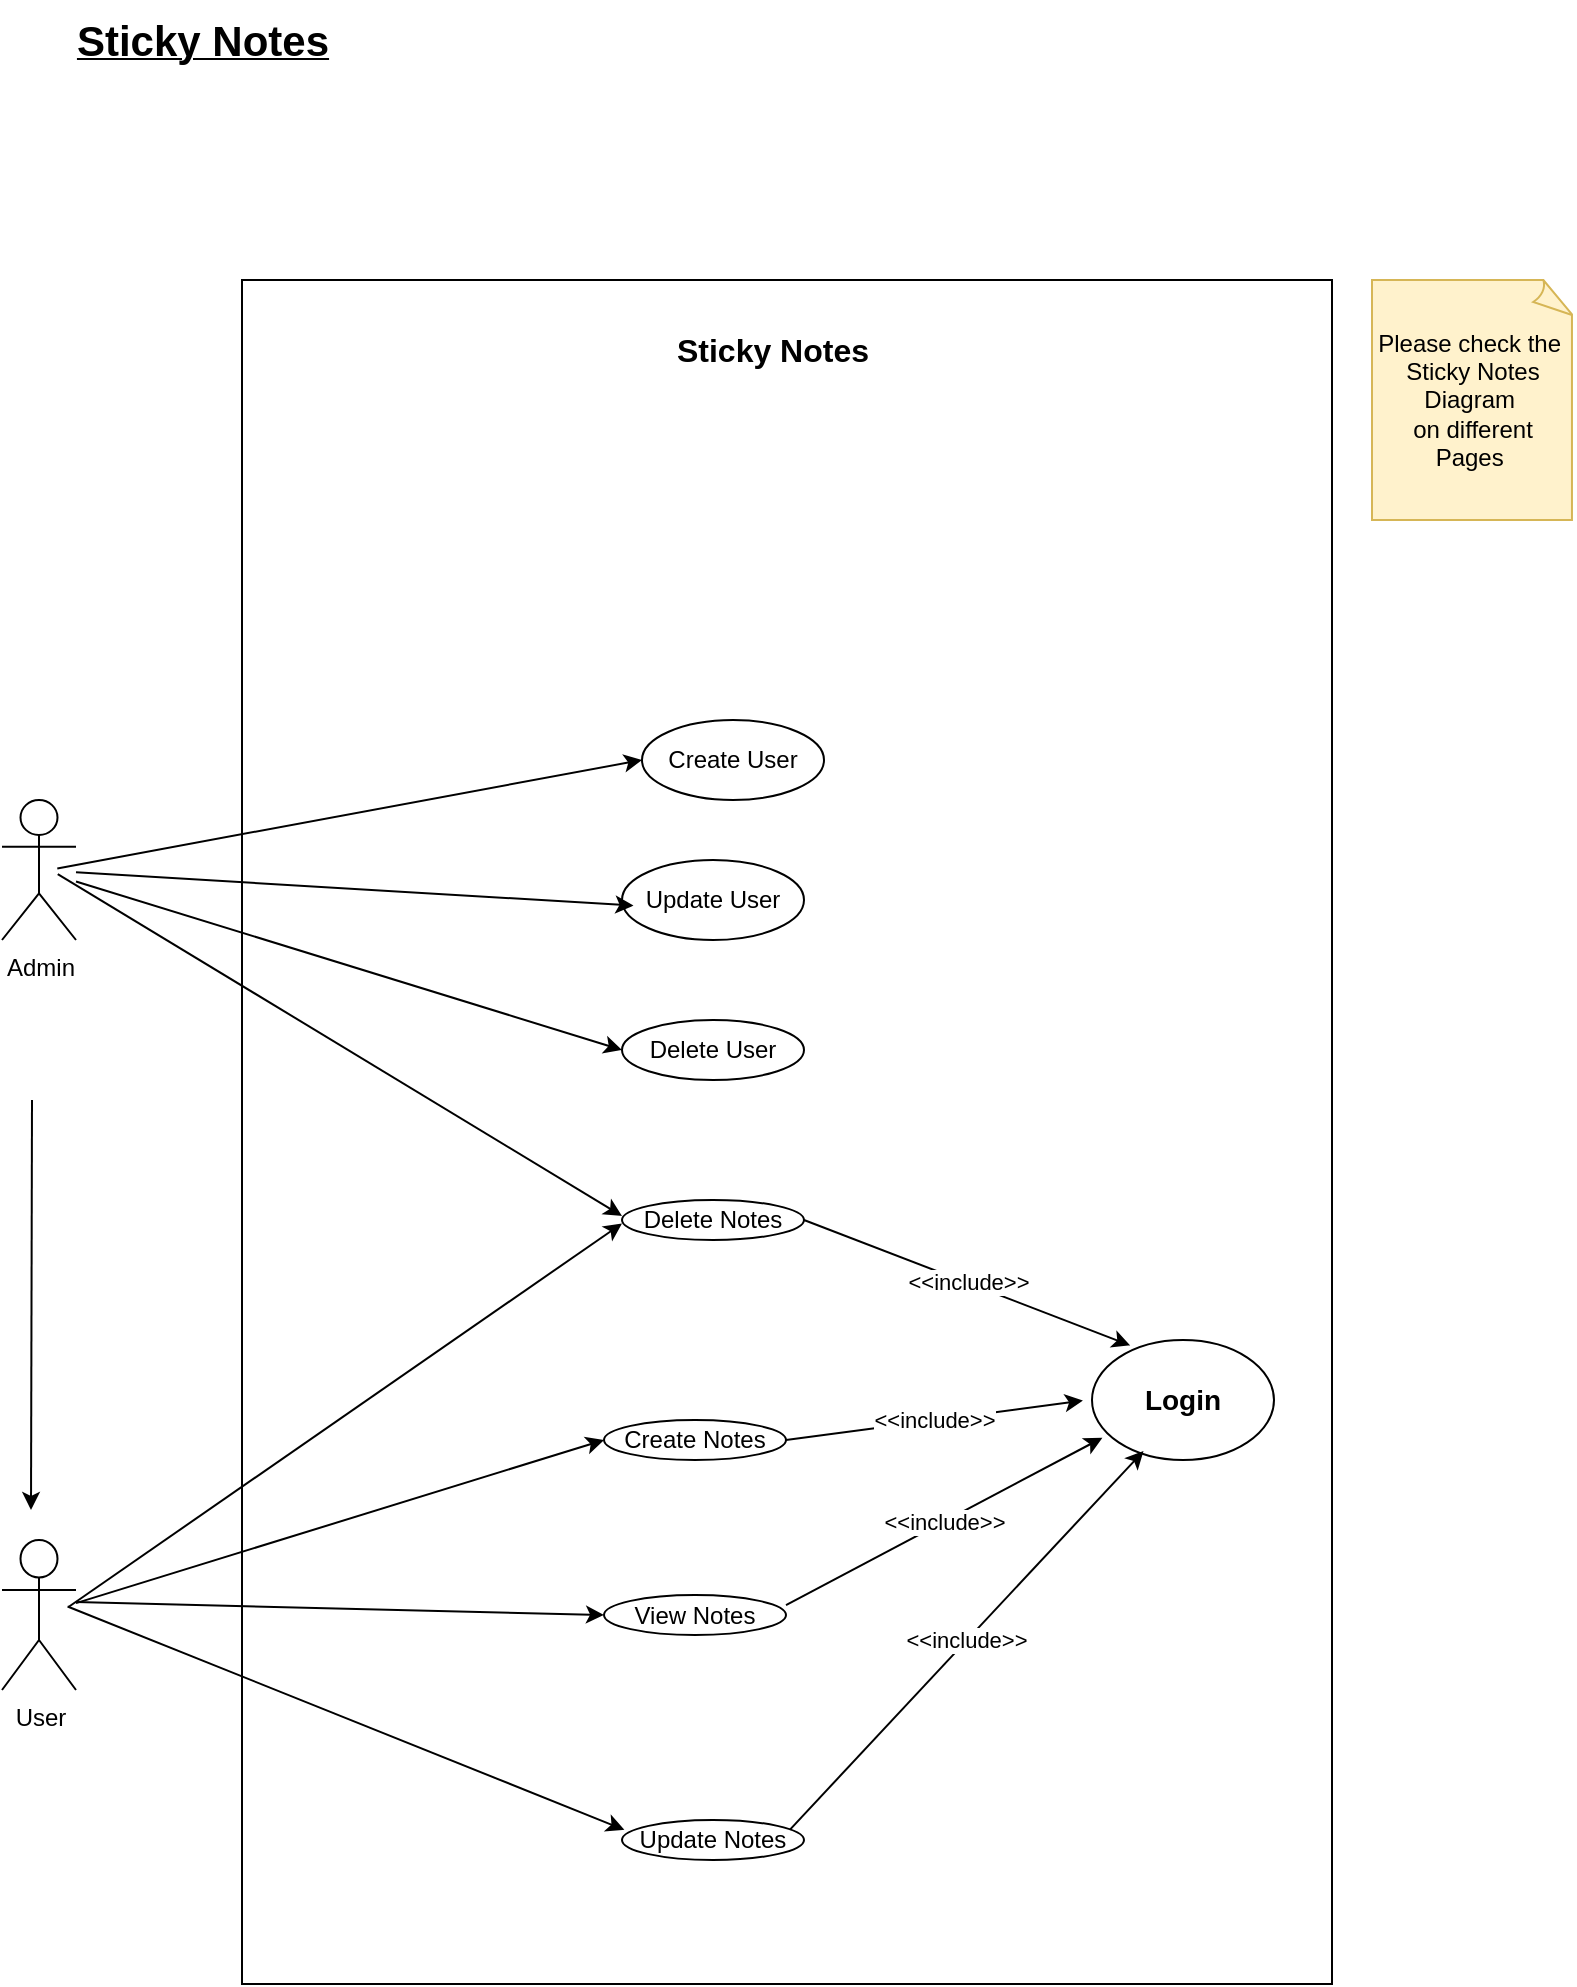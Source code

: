 <mxfile version="24.5.1" type="device" pages="4">
  <diagram name="Usecase" id="jkmI2qgqLgO8__6uJ6vO">
    <mxGraphModel dx="1877" dy="2959" grid="1" gridSize="10" guides="1" tooltips="1" connect="1" arrows="1" fold="1" page="1" pageScale="1" pageWidth="827" pageHeight="1169" math="0" shadow="0">
      <root>
        <mxCell id="0" />
        <mxCell id="1" parent="0" />
        <mxCell id="t7VqsHsXYHewgYC611r7-15" value="" style="verticalLabelPosition=bottom;verticalAlign=top;html=1;shape=mxgraph.basic.rect;fillColor2=none;strokeWidth=1;size=20;indent=5;" parent="1" vertex="1">
          <mxGeometry x="-685" y="-2170" width="545" height="852" as="geometry" />
        </mxCell>
        <mxCell id="S_qyeknPwZoZkuku2_iB-27" value="&lt;b&gt;&lt;u&gt;&lt;font style=&quot;font-size: 21px;&quot;&gt;Sticky Notes&lt;/font&gt;&lt;/u&gt;&lt;/b&gt;" style="text;html=1;align=center;verticalAlign=middle;resizable=0;points=[];autosize=1;strokeColor=none;fillColor=none;" parent="1" vertex="1">
          <mxGeometry x="-780" y="-2310" width="150" height="40" as="geometry" />
        </mxCell>
        <mxCell id="t7VqsHsXYHewgYC611r7-2" value="Admin" style="shape=umlActor;verticalLabelPosition=bottom;verticalAlign=top;html=1;outlineConnect=0;" parent="1" vertex="1">
          <mxGeometry x="-805" y="-1910" width="37" height="70" as="geometry" />
        </mxCell>
        <mxCell id="t7VqsHsXYHewgYC611r7-4" value="Update User" style="ellipse;whiteSpace=wrap;html=1;" parent="1" vertex="1">
          <mxGeometry x="-495" y="-1880" width="91" height="40" as="geometry" />
        </mxCell>
        <mxCell id="t7VqsHsXYHewgYC611r7-5" value="Delete User" style="ellipse;whiteSpace=wrap;html=1;" parent="1" vertex="1">
          <mxGeometry x="-495" y="-1800" width="91" height="30" as="geometry" />
        </mxCell>
        <mxCell id="t7VqsHsXYHewgYC611r7-7" value="Delete Notes" style="ellipse;whiteSpace=wrap;html=1;" parent="1" vertex="1">
          <mxGeometry x="-495" y="-1710" width="91" height="20" as="geometry" />
        </mxCell>
        <mxCell id="t7VqsHsXYHewgYC611r7-14" value="&lt;b&gt;&lt;font style=&quot;font-size: 16px;&quot;&gt;Sticky Notes&lt;/font&gt;&lt;/b&gt;" style="text;html=1;align=center;verticalAlign=middle;whiteSpace=wrap;rounded=0;" parent="1" vertex="1">
          <mxGeometry x="-495" y="-2140" width="151" height="10" as="geometry" />
        </mxCell>
        <mxCell id="t7VqsHsXYHewgYC611r7-10" value="View Notes&lt;span style=&quot;color: rgba(0, 0, 0, 0); font-family: monospace; font-size: 0px; text-align: start; text-wrap: nowrap;&quot;&gt;%3CmxGraphModel%3E%3Croot%3E%3CmxCell%20id%3D%220%22%2F%3E%3CmxCell%20id%3D%221%22%20parent%3D%220%22%2F%3E%3CmxCell%20id%3D%222%22%20value%3D%22Assign%20Task%22%20style%3D%22ellipse%3BwhiteSpace%3Dwrap%3Bhtml%3D1%3B%22%20vertex%3D%221%22%20parent%3D%221%22%3E%3CmxGeometry%20x%3D%22340%22%20y%3D%22330%22%20width%3D%22120%22%20height%3D%2280%22%20as%3D%22geometry%22%2F%3E%3C%2FmxCell%3E%3C%2Froot%3E%3C%2FmxGraphModel%3ENotes NN&lt;/span&gt;" style="ellipse;whiteSpace=wrap;html=1;" parent="1" vertex="1">
          <mxGeometry x="-504" y="-1512.5" width="91" height="20" as="geometry" />
        </mxCell>
        <mxCell id="t7VqsHsXYHewgYC611r7-16" value="Update Notes" style="ellipse;whiteSpace=wrap;html=1;" parent="1" vertex="1">
          <mxGeometry x="-495" y="-1400" width="91" height="20" as="geometry" />
        </mxCell>
        <mxCell id="t7VqsHsXYHewgYC611r7-17" value="Create User" style="ellipse;whiteSpace=wrap;html=1;" parent="1" vertex="1">
          <mxGeometry x="-485" y="-1950" width="91" height="40" as="geometry" />
        </mxCell>
        <mxCell id="t7VqsHsXYHewgYC611r7-36" value="Login" style="ellipse;whiteSpace=wrap;html=1;fontStyle=1;fontSize=14;" parent="1" vertex="1">
          <mxGeometry x="-260" y="-1640" width="91" height="60" as="geometry" />
        </mxCell>
        <mxCell id="t6NuGHyUj68xWrzg2_Om-3" value="User" style="shape=umlActor;verticalLabelPosition=bottom;verticalAlign=top;html=1;" parent="1" vertex="1">
          <mxGeometry x="-805" y="-1540" width="37" height="75" as="geometry" />
        </mxCell>
        <mxCell id="t6NuGHyUj68xWrzg2_Om-7" value="" style="endArrow=classic;html=1;rounded=0;entryX=0;entryY=0.5;entryDx=0;entryDy=0;exitX=1;exitY=0.421;exitDx=0;exitDy=0;exitPerimeter=0;" parent="1" source="t6NuGHyUj68xWrzg2_Om-3" target="t7VqsHsXYHewgYC611r7-9" edge="1">
          <mxGeometry width="50" height="50" relative="1" as="geometry">
            <mxPoint x="-735" y="-1920" as="sourcePoint" />
            <mxPoint x="-685" y="-1970" as="targetPoint" />
          </mxGeometry>
        </mxCell>
        <mxCell id="t6NuGHyUj68xWrzg2_Om-8" value="" style="endArrow=classic;html=1;rounded=0;entryX=0;entryY=0.5;entryDx=0;entryDy=0;" parent="1" target="t7VqsHsXYHewgYC611r7-10" edge="1">
          <mxGeometry width="50" height="50" relative="1" as="geometry">
            <mxPoint x="-768" y="-1509" as="sourcePoint" />
            <mxPoint x="-531" y="-1905" as="targetPoint" />
          </mxGeometry>
        </mxCell>
        <mxCell id="t6NuGHyUj68xWrzg2_Om-9" value="" style="endArrow=classic;html=1;rounded=0;entryX=0.013;entryY=0.245;entryDx=0;entryDy=0;entryPerimeter=0;exitX=0.886;exitY=0.443;exitDx=0;exitDy=0;exitPerimeter=0;" parent="1" source="t6NuGHyUj68xWrzg2_Om-3" target="t7VqsHsXYHewgYC611r7-16" edge="1">
          <mxGeometry width="50" height="50" relative="1" as="geometry">
            <mxPoint x="-775" y="-1500" as="sourcePoint" />
            <mxPoint x="-521" y="-1895" as="targetPoint" />
          </mxGeometry>
        </mxCell>
        <mxCell id="t6NuGHyUj68xWrzg2_Om-11" value="" style="endArrow=classic;html=1;rounded=0;entryX=0.322;entryY=0.535;entryDx=0;entryDy=0;entryPerimeter=0;exitX=0.908;exitY=0.443;exitDx=0;exitDy=0;exitPerimeter=0;" parent="1" source="t6NuGHyUj68xWrzg2_Om-3" edge="1">
          <mxGeometry width="50" height="50" relative="1" as="geometry">
            <mxPoint x="-758.67" y="-1492.505" as="sourcePoint" />
            <mxPoint x="-495" y="-1698.26" as="targetPoint" />
          </mxGeometry>
        </mxCell>
        <mxCell id="t6NuGHyUj68xWrzg2_Om-12" value="" style="endArrow=classic;html=1;rounded=0;entryX=0;entryY=0.5;entryDx=0;entryDy=0;exitX=0.753;exitY=0.529;exitDx=0;exitDy=0;exitPerimeter=0;" parent="1" source="t7VqsHsXYHewgYC611r7-2" edge="1">
          <mxGeometry width="50" height="50" relative="1" as="geometry">
            <mxPoint x="-775" y="-1972" as="sourcePoint" />
            <mxPoint x="-495" y="-1702" as="targetPoint" />
          </mxGeometry>
        </mxCell>
        <mxCell id="t6NuGHyUj68xWrzg2_Om-13" value="" style="endArrow=classic;html=1;rounded=0;entryX=0;entryY=0.5;entryDx=0;entryDy=0;exitX=0.747;exitY=0.489;exitDx=0;exitDy=0;exitPerimeter=0;" parent="1" source="t7VqsHsXYHewgYC611r7-2" target="t7VqsHsXYHewgYC611r7-17" edge="1">
          <mxGeometry width="50" height="50" relative="1" as="geometry">
            <mxPoint x="-765" y="-1640" as="sourcePoint" />
            <mxPoint x="-551" y="-1585" as="targetPoint" />
          </mxGeometry>
        </mxCell>
        <mxCell id="t6NuGHyUj68xWrzg2_Om-15" value="" style="endArrow=classic;html=1;rounded=0;entryX=0;entryY=0.5;entryDx=0;entryDy=0;" parent="1" source="t7VqsHsXYHewgYC611r7-2" target="t7VqsHsXYHewgYC611r7-5" edge="1">
          <mxGeometry width="50" height="50" relative="1" as="geometry">
            <mxPoint x="-785" y="-1965" as="sourcePoint" />
            <mxPoint x="-591" y="-1445" as="targetPoint" />
          </mxGeometry>
        </mxCell>
        <mxCell id="t6NuGHyUj68xWrzg2_Om-17" value="" style="endArrow=classic;html=1;rounded=0;entryX=0.063;entryY=0.57;entryDx=0;entryDy=0;entryPerimeter=0;" parent="1" source="t7VqsHsXYHewgYC611r7-2" target="t7VqsHsXYHewgYC611r7-4" edge="1">
          <mxGeometry width="50" height="50" relative="1" as="geometry">
            <mxPoint x="-785" y="-1965" as="sourcePoint" />
            <mxPoint x="-509" y="-1953" as="targetPoint" />
          </mxGeometry>
        </mxCell>
        <mxCell id="t6NuGHyUj68xWrzg2_Om-28" value="&amp;lt;&amp;lt;include&amp;gt;&amp;gt;" style="endArrow=classic;html=1;rounded=0;exitX=0.923;exitY=0.24;exitDx=0;exitDy=0;exitPerimeter=0;entryX=0.283;entryY=0.925;entryDx=0;entryDy=0;entryPerimeter=0;" parent="1" source="t7VqsHsXYHewgYC611r7-16" target="t7VqsHsXYHewgYC611r7-36" edge="1">
          <mxGeometry width="50" height="50" relative="1" as="geometry">
            <mxPoint x="-375" y="-1395" as="sourcePoint" />
            <mxPoint x="-225" y="-1630" as="targetPoint" />
          </mxGeometry>
        </mxCell>
        <mxCell id="t6NuGHyUj68xWrzg2_Om-30" value="&amp;lt;&amp;lt;include&amp;gt;&amp;gt;" style="endArrow=classic;html=1;rounded=0;exitX=1;exitY=0.252;exitDx=0;exitDy=0;exitPerimeter=0;entryX=0.057;entryY=0.815;entryDx=0;entryDy=0;entryPerimeter=0;" parent="1" source="t7VqsHsXYHewgYC611r7-10" target="t7VqsHsXYHewgYC611r7-36" edge="1">
          <mxGeometry width="50" height="50" relative="1" as="geometry">
            <mxPoint x="-405" y="-1425" as="sourcePoint" />
            <mxPoint x="-255" y="-1660" as="targetPoint" />
          </mxGeometry>
        </mxCell>
        <mxCell id="t6NuGHyUj68xWrzg2_Om-31" value="&amp;lt;&amp;lt;include&amp;gt;&amp;gt;" style="endArrow=classic;html=1;rounded=0;exitX=1;exitY=0.5;exitDx=0;exitDy=0;entryX=-0.05;entryY=0.505;entryDx=0;entryDy=0;entryPerimeter=0;" parent="1" source="t7VqsHsXYHewgYC611r7-9" target="t7VqsHsXYHewgYC611r7-36" edge="1">
          <mxGeometry width="50" height="50" relative="1" as="geometry">
            <mxPoint x="-405" y="-1455" as="sourcePoint" />
            <mxPoint x="-255" y="-1690" as="targetPoint" />
          </mxGeometry>
        </mxCell>
        <mxCell id="t6NuGHyUj68xWrzg2_Om-32" value="&amp;lt;&amp;lt;include&amp;gt;&amp;gt;" style="endArrow=classic;html=1;rounded=0;exitX=1;exitY=0.5;exitDx=0;exitDy=0;entryX=0.21;entryY=0.045;entryDx=0;entryDy=0;entryPerimeter=0;" parent="1" source="t7VqsHsXYHewgYC611r7-7" target="t7VqsHsXYHewgYC611r7-36" edge="1">
          <mxGeometry width="50" height="50" relative="1" as="geometry">
            <mxPoint x="-184.701" y="-1871" as="sourcePoint" />
            <mxPoint x="-255" y="-1750" as="targetPoint" />
          </mxGeometry>
        </mxCell>
        <mxCell id="t6NuGHyUj68xWrzg2_Om-36" value="" style="endArrow=classic;html=1;rounded=0;" parent="1" edge="1">
          <mxGeometry width="50" height="50" relative="1" as="geometry">
            <mxPoint x="-790" y="-1760" as="sourcePoint" />
            <mxPoint x="-790.5" y="-1555" as="targetPoint" />
          </mxGeometry>
        </mxCell>
        <mxCell id="4Z1HpWx67jTLDXfdyShB-1" value="Please check the&amp;nbsp;&lt;div&gt;Sticky Notes Diagram&amp;nbsp;&lt;div&gt;on different Pages&amp;nbsp;&lt;/div&gt;&lt;/div&gt;" style="whiteSpace=wrap;html=1;shape=mxgraph.basic.document;fillColor=#fff2cc;strokeColor=#d6b656;" parent="1" vertex="1">
          <mxGeometry x="-120" y="-2170" width="101" height="120" as="geometry" />
        </mxCell>
        <mxCell id="t7VqsHsXYHewgYC611r7-9" value="Create Notes&lt;span style=&quot;color: rgba(0, 0, 0, 0); font-family: monospace; font-size: 0px; text-align: start; text-wrap: nowrap;&quot;&gt;%3CmxGraphModel%3E%3Croot%3E%3CmxCell%20id%3D%220%22%2F%3E%3CmxCell%20id%3D%221%22%20parent%3D%220%22%2F%3E%3CmxCell%20id%3D%222%22%20value%3D%22Assign%20Task%22%20style%3D%22ellipse%3BwhiteSpace%3Dwrap%3Bhtml%3D1%3B%22%20vertex%3D%221%22%20parent%3D%221%22%3E%3CmxGeometry%20x%3D%22340%22%20y%3D%22330%22%20width%3D%22120%22%20height%3D%2280%22%20as%3D%22geometry%22%2F%3E%3C%2FmxCell%3E%3C%2Froot%3E%3C%2FmxGraphModel%3&lt;/span&gt;" style="ellipse;whiteSpace=wrap;html=1;" parent="1" vertex="1">
          <mxGeometry x="-504" y="-1600" width="91" height="20" as="geometry" />
        </mxCell>
      </root>
    </mxGraphModel>
  </diagram>
  <diagram id="UcZhA1WmjuhzroGroPHD" name="Class-diagram">
    <mxGraphModel dx="9233" dy="14680" grid="1" gridSize="10" guides="1" tooltips="1" connect="1" arrows="1" fold="1" page="1" pageScale="1" pageWidth="1169" pageHeight="827" math="0" shadow="0">
      <root>
        <mxCell id="0" />
        <mxCell id="1" parent="0" />
        <mxCell id="0P0J9NfMZhSMz9HnPzZe-9" value="&lt;p style=&quot;margin:0px;margin-top:4px;text-align:center;&quot;&gt;&lt;b&gt;Controller&lt;/b&gt;&lt;/p&gt;&lt;hr size=&quot;1&quot; style=&quot;border-style:solid;&quot;&gt;&lt;p style=&quot;margin:0px;margin-left:4px;&quot;&gt;- Admin&lt;/p&gt;&lt;hr size=&quot;1&quot; style=&quot;border-style:solid;&quot;&gt;&lt;p style=&quot;margin:0px;margin-left:4px;&quot;&gt;+ Start()&lt;/p&gt;&lt;p style=&quot;margin:0px;margin-left:4px;&quot;&gt;- login()&lt;/p&gt;&lt;p style=&quot;margin:0px;margin-left:4px;&quot;&gt;- logout()&lt;/p&gt;&lt;p style=&quot;margin:0px;margin-left:4px;&quot;&gt;- main_menu()&lt;/p&gt;&lt;p style=&quot;margin:0px;margin-left:4px;&quot;&gt;- create_note()&lt;/p&gt;&lt;p style=&quot;margin:0px;margin-left:4px;&quot;&gt;- get_all_notes()&lt;/p&gt;" style="verticalAlign=top;align=left;overflow=fill;html=1;whiteSpace=wrap;" parent="1" vertex="1">
          <mxGeometry x="-7780" y="-14049" width="160" height="160" as="geometry" />
        </mxCell>
        <mxCell id="0P0J9NfMZhSMz9HnPzZe-10" value="&lt;p style=&quot;margin:0px;margin-top:4px;text-align:center;&quot;&gt;&lt;b&gt;Model&lt;/b&gt;&lt;/p&gt;&lt;hr size=&quot;1&quot; style=&quot;border-style:solid;&quot;&gt;&lt;p style=&quot;margin:0px;margin-left:4px;&quot;&gt;# NoteForm&lt;/p&gt;&lt;hr size=&quot;1&quot; style=&quot;border-style:solid;&quot;&gt;&lt;p style=&quot;margin:0px;margin-left:4px;&quot;&gt;+ save()&lt;/p&gt;&lt;p style=&quot;margin:0px;margin-left:4px;&quot;&gt;+ update()&lt;/p&gt;" style="verticalAlign=top;align=left;overflow=fill;html=1;whiteSpace=wrap;" parent="1" vertex="1">
          <mxGeometry x="-8050" y="-13830" width="160" height="100" as="geometry" />
        </mxCell>
        <mxCell id="0P0J9NfMZhSMz9HnPzZe-11" value="&lt;p style=&quot;margin:0px;margin-top:4px;text-align:center;&quot;&gt;&lt;b&gt;View&lt;/b&gt;&lt;/p&gt;&lt;p style=&quot;margin:0px;margin-left:4px;&quot;&gt;&lt;br&gt;&lt;/p&gt;&lt;hr size=&quot;1&quot; style=&quot;border-style:solid;&quot;&gt;&lt;p style=&quot;margin:0px;margin-left:4px;&quot;&gt;+ view_notes()&lt;/p&gt;&lt;p style=&quot;margin:0px;margin-left:4px;&quot;&gt;+ view_note()&lt;/p&gt;&lt;p style=&quot;margin:0px;margin-left:4px;&quot;&gt;&lt;br&gt;&lt;/p&gt;&lt;p style=&quot;margin:0px;margin-left:4px;&quot;&gt;&lt;br&gt;&lt;/p&gt;" style="verticalAlign=top;align=left;overflow=fill;html=1;whiteSpace=wrap;" parent="1" vertex="1">
          <mxGeometry x="-7480" y="-13830" width="160" height="110" as="geometry" />
        </mxCell>
        <mxCell id="0P0J9NfMZhSMz9HnPzZe-12" value="&lt;p style=&quot;margin:0px;margin-top:4px;text-align:center;&quot;&gt;&lt;b&gt;Notes&lt;/b&gt;&lt;/p&gt;&lt;hr size=&quot;1&quot; style=&quot;border-style:solid;&quot;&gt;&lt;p style=&quot;margin:0px;margin-left:4px;&quot;&gt;&lt;br&gt;&lt;/p&gt;&lt;p style=&quot;margin:0px;margin-left:4px;&quot;&gt;+ title:str&lt;/p&gt;&lt;p style=&quot;margin:0px;margin-left:4px;&quot;&gt;+ description:s&lt;span style=&quot;background-color: initial;&quot;&gt;tr&lt;/span&gt;&lt;/p&gt;&lt;p style=&quot;margin:0px;margin-left:4px;&quot;&gt;+ created_by: str&lt;span style=&quot;background-color: initial;&quot;&gt;&lt;br&gt;&lt;/span&gt;&lt;/p&gt;&lt;p style=&quot;margin:0px;margin-left:4px;&quot;&gt;+ is_completed:boolean&lt;/p&gt;&lt;hr size=&quot;1&quot; style=&quot;border-style:solid;&quot;&gt;&lt;p style=&quot;margin:0px;margin-left:4px;&quot;&gt;+&amp;nbsp; get_created_by()&lt;/p&gt;&lt;p style=&quot;margin:0px;margin-left:4px;&quot;&gt;+ get_title()&lt;/p&gt;&lt;p style=&quot;margin:0px;margin-left:4px;&quot;&gt;+ set_title()&lt;/p&gt;&lt;p style=&quot;margin:0px;margin-left:4px;&quot;&gt;+ get_description()&lt;/p&gt;&lt;p style=&quot;margin:0px;margin-left:4px;&quot;&gt;+ set_&lt;span style=&quot;background-color: initial;&quot;&gt;description&lt;/span&gt;&lt;span style=&quot;background-color: initial;&quot;&gt;()&lt;/span&gt;&lt;/p&gt;&lt;p style=&quot;margin:0px;margin-left:4px;&quot;&gt;+ save()&lt;/p&gt;&lt;p style=&quot;margin:0px;margin-left:4px;&quot;&gt;+ get_notes()&lt;/p&gt;&lt;p style=&quot;margin:0px;margin-left:4px;&quot;&gt;+ set_notes()&lt;/p&gt;" style="verticalAlign=top;align=left;overflow=fill;html=1;whiteSpace=wrap;" parent="1" vertex="1">
          <mxGeometry x="-7790" y="-13670" width="160" height="230" as="geometry" />
        </mxCell>
        <mxCell id="o_TgF0NUXrPxaTb3aU7L-1" value="" style="endArrow=open;endFill=1;endSize=12;html=1;rounded=0;exitX=0.444;exitY=1.016;exitDx=0;exitDy=0;exitPerimeter=0;entryX=0.019;entryY=0.191;entryDx=0;entryDy=0;entryPerimeter=0;" parent="1" source="0P0J9NfMZhSMz9HnPzZe-9" target="0P0J9NfMZhSMz9HnPzZe-11" edge="1">
          <mxGeometry width="160" relative="1" as="geometry">
            <mxPoint x="-7750" y="-13830" as="sourcePoint" />
            <mxPoint x="-7590" y="-13830" as="targetPoint" />
          </mxGeometry>
        </mxCell>
        <mxCell id="o_TgF0NUXrPxaTb3aU7L-2" value="" style="endArrow=open;endFill=1;endSize=12;html=1;rounded=0;exitX=0.424;exitY=1.006;exitDx=0;exitDy=0;exitPerimeter=0;entryX=1.029;entryY=0.162;entryDx=0;entryDy=0;entryPerimeter=0;" parent="1" source="0P0J9NfMZhSMz9HnPzZe-9" target="0P0J9NfMZhSMz9HnPzZe-10" edge="1">
          <mxGeometry width="160" relative="1" as="geometry">
            <mxPoint x="-7679" y="-13867" as="sourcePoint" />
            <mxPoint x="-7527" y="-13809" as="targetPoint" />
          </mxGeometry>
        </mxCell>
        <mxCell id="o_TgF0NUXrPxaTb3aU7L-9" value="" style="endArrow=block;html=1;rounded=0;align=center;verticalAlign=bottom;endFill=0;labelBackgroundColor=none;endSize=8;entryX=0.25;entryY=0;entryDx=0;entryDy=0;" parent="1" target="0P0J9NfMZhSMz9HnPzZe-12" edge="1">
          <mxGeometry relative="1" as="geometry">
            <mxPoint x="-7970" y="-13730" as="sourcePoint" />
            <mxPoint x="-7800" y="-13710" as="targetPoint" />
          </mxGeometry>
        </mxCell>
        <mxCell id="o_TgF0NUXrPxaTb3aU7L-10" value="" style="resizable=0;html=1;align=center;verticalAlign=top;labelBackgroundColor=none;" parent="o_TgF0NUXrPxaTb3aU7L-9" connectable="0" vertex="1">
          <mxGeometry relative="1" as="geometry" />
        </mxCell>
      </root>
    </mxGraphModel>
  </diagram>
  <diagram id="TSe5Q54_TNseldWQdHOw" name="Sequence-diagram">
    <mxGraphModel dx="2704" dy="8804" grid="1" gridSize="10" guides="1" tooltips="1" connect="1" arrows="1" fold="1" page="1" pageScale="1" pageWidth="827" pageHeight="1169" math="0" shadow="0">
      <root>
        <mxCell id="0" />
        <mxCell id="1" parent="0" />
        <mxCell id="EFgii_mU7-cICbm7P2Ep-20" value="" style="endArrow=none;html=1;rounded=0;" parent="1" source="EFgii_mU7-cICbm7P2Ep-29" edge="1">
          <mxGeometry width="50" height="50" relative="1" as="geometry">
            <mxPoint x="-1226" y="-7460.0" as="sourcePoint" />
            <mxPoint x="-1223" y="-8058.4" as="targetPoint" />
          </mxGeometry>
        </mxCell>
        <mxCell id="EFgii_mU7-cICbm7P2Ep-19" value="" style="endArrow=none;html=1;rounded=0;" parent="1" source="P2R5-MRjnk4V7SUpuxV5-34" edge="1">
          <mxGeometry width="50" height="50" relative="1" as="geometry">
            <mxPoint x="-1420.5" y="-7630" as="sourcePoint" />
            <mxPoint x="-1420" y="-8070" as="targetPoint" />
          </mxGeometry>
        </mxCell>
        <mxCell id="P2R5-MRjnk4V7SUpuxV5-1" value="&lt;b&gt;&lt;font style=&quot;font-size: 18px;&quot;&gt;View&lt;/font&gt;&lt;/b&gt;" style="rounded=0;whiteSpace=wrap;html=1;" parent="1" vertex="1">
          <mxGeometry x="-1480" y="-8130" width="120" height="60" as="geometry" />
        </mxCell>
        <mxCell id="P2R5-MRjnk4V7SUpuxV5-2" value="Actor" style="shape=umlActor;verticalLabelPosition=bottom;verticalAlign=top;html=1;outlineConnect=0;" parent="1" vertex="1">
          <mxGeometry x="-1630" y="-8160" width="30" height="60" as="geometry" />
        </mxCell>
        <mxCell id="P2R5-MRjnk4V7SUpuxV5-3" value="&lt;font style=&quot;font-size: 18px;&quot;&gt;&lt;b&gt;Control&lt;/b&gt;&lt;/font&gt;" style="rounded=0;whiteSpace=wrap;html=1;" parent="1" vertex="1">
          <mxGeometry x="-1285" y="-8130" width="120" height="60" as="geometry" />
        </mxCell>
        <mxCell id="P2R5-MRjnk4V7SUpuxV5-4" value="&lt;b&gt;&lt;font style=&quot;font-size: 18px;&quot;&gt;Model&lt;/font&gt;&lt;/b&gt;" style="rounded=0;whiteSpace=wrap;html=1;" parent="1" vertex="1">
          <mxGeometry x="-1090" y="-8130" width="120" height="60" as="geometry" />
        </mxCell>
        <mxCell id="P2R5-MRjnk4V7SUpuxV5-16" value="" style="endArrow=none;html=1;rounded=0;" parent="1" edge="1">
          <mxGeometry width="50" height="50" relative="1" as="geometry">
            <mxPoint x="-1620" y="-7290" as="sourcePoint" />
            <mxPoint x="-1620" y="-8070" as="targetPoint" />
          </mxGeometry>
        </mxCell>
        <mxCell id="P2R5-MRjnk4V7SUpuxV5-35" value="Create Notes" style="html=1;verticalAlign=bottom;endArrow=block;curved=0;rounded=0;entryX=0;entryY=0;entryDx=0;entryDy=5;" parent="1" target="P2R5-MRjnk4V7SUpuxV5-34" edge="1">
          <mxGeometry relative="1" as="geometry">
            <mxPoint x="-1610" y="-7995" as="sourcePoint" />
          </mxGeometry>
        </mxCell>
        <mxCell id="P2R5-MRjnk4V7SUpuxV5-36" value="Show Notes view" style="html=1;verticalAlign=bottom;endArrow=open;dashed=1;endSize=8;curved=0;rounded=0;exitX=0;exitY=1;exitDx=0;exitDy=-5;" parent="1" edge="1">
          <mxGeometry relative="1" as="geometry">
            <mxPoint x="-1620" y="-7900" as="targetPoint" />
            <mxPoint x="-1435" y="-7900" as="sourcePoint" />
          </mxGeometry>
        </mxCell>
        <mxCell id="P2R5-MRjnk4V7SUpuxV5-38" value="" style="html=1;points=[[0,0,0,0,5],[0,1,0,0,-5],[1,0,0,0,5],[1,1,0,0,-5]];perimeter=orthogonalPerimeter;outlineConnect=0;targetShapes=umlLifeline;portConstraint=eastwest;newEdgeStyle={&quot;curved&quot;:0,&quot;rounded&quot;:0};" parent="1" vertex="1">
          <mxGeometry x="-1230" y="-8000" width="10" height="110" as="geometry" />
        </mxCell>
        <mxCell id="P2R5-MRjnk4V7SUpuxV5-39" value="Send Post Data" style="html=1;verticalAlign=bottom;endArrow=block;curved=0;rounded=0;entryX=0;entryY=0;entryDx=0;entryDy=5;exitX=1;exitY=0;exitDx=0;exitDy=5;exitPerimeter=0;" parent="1" edge="1">
          <mxGeometry relative="1" as="geometry">
            <mxPoint x="-1419" y="-7990" as="sourcePoint" />
            <mxPoint x="-1230" y="-7990" as="targetPoint" />
          </mxGeometry>
        </mxCell>
        <mxCell id="P2R5-MRjnk4V7SUpuxV5-40" value="Return Post" style="html=1;verticalAlign=bottom;endArrow=open;dashed=1;endSize=8;curved=0;rounded=0;exitX=0;exitY=1;exitDx=0;exitDy=-5;entryX=1.82;entryY=0.964;entryDx=0;entryDy=0;entryPerimeter=0;" parent="1" edge="1">
          <mxGeometry relative="1" as="geometry">
            <mxPoint x="-1415" y="-7910" as="targetPoint" />
            <mxPoint x="-1234.2" y="-7908.16" as="sourcePoint" />
          </mxGeometry>
        </mxCell>
        <mxCell id="P2R5-MRjnk4V7SUpuxV5-41" value="Return to main menu&lt;div&gt;if post create not successful&lt;/div&gt;" style="html=1;verticalAlign=bottom;endArrow=open;dashed=1;endSize=8;curved=0;rounded=0;" parent="1" edge="1">
          <mxGeometry relative="1" as="geometry">
            <mxPoint x="-1210" y="-7930" as="targetPoint" />
            <mxPoint x="-1020" y="-7930" as="sourcePoint" />
            <mxPoint as="offset" />
          </mxGeometry>
        </mxCell>
        <mxCell id="P2R5-MRjnk4V7SUpuxV5-50" value="" style="html=1;points=[[0,0,0,0,5],[0,1,0,0,-5],[1,0,0,0,5],[1,1,0,0,-5]];perimeter=orthogonalPerimeter;outlineConnect=0;targetShapes=umlLifeline;portConstraint=eastwest;newEdgeStyle={&quot;curved&quot;:0,&quot;rounded&quot;:0};" parent="1" vertex="1">
          <mxGeometry x="-1015" y="-7990" width="10" height="80" as="geometry" />
        </mxCell>
        <mxCell id="P2R5-MRjnk4V7SUpuxV5-51" value="Create Notes" style="html=1;verticalAlign=bottom;endArrow=block;curved=0;rounded=0;entryX=0;entryY=0;entryDx=0;entryDy=5;" parent="1" source="P2R5-MRjnk4V7SUpuxV5-38" target="P2R5-MRjnk4V7SUpuxV5-50" edge="1">
          <mxGeometry relative="1" as="geometry">
            <mxPoint x="-1085" y="-7815" as="sourcePoint" />
            <Array as="points">
              <mxPoint x="-1120" y="-7985" />
            </Array>
          </mxGeometry>
        </mxCell>
        <mxCell id="MAHTKfZVgGLvJQvPPEhZ-2" value="View Notes" style="html=1;verticalAlign=bottom;endArrow=block;curved=0;rounded=0;entryX=0;entryY=0;entryDx=0;entryDy=5;" parent="1" target="MAHTKfZVgGLvJQvPPEhZ-1" edge="1">
          <mxGeometry relative="1" as="geometry">
            <mxPoint x="-1620" y="-7835" as="sourcePoint" />
          </mxGeometry>
        </mxCell>
        <mxCell id="MAHTKfZVgGLvJQvPPEhZ-3" value="Show Notes" style="html=1;verticalAlign=bottom;endArrow=open;dashed=1;endSize=8;curved=0;rounded=0;" parent="1" edge="1">
          <mxGeometry x="0.077" y="-8" relative="1" as="geometry">
            <mxPoint x="-1620" y="-7739.5" as="targetPoint" />
            <mxPoint x="-1425" y="-7740" as="sourcePoint" />
            <mxPoint as="offset" />
          </mxGeometry>
        </mxCell>
        <mxCell id="EFgii_mU7-cICbm7P2Ep-3" value="Get Data" style="html=1;verticalAlign=bottom;endArrow=block;curved=0;rounded=0;entryX=0;entryY=0;entryDx=0;entryDy=5;exitX=1;exitY=0;exitDx=0;exitDy=5;exitPerimeter=0;" parent="1" edge="1">
          <mxGeometry relative="1" as="geometry">
            <mxPoint x="-1415" y="-7820" as="sourcePoint" />
            <mxPoint x="-1230" y="-7820" as="targetPoint" />
            <Array as="points">
              <mxPoint x="-1370" y="-7820" />
              <mxPoint x="-1320" y="-7820" />
            </Array>
          </mxGeometry>
        </mxCell>
        <mxCell id="EFgii_mU7-cICbm7P2Ep-4" value="Return Data" style="html=1;verticalAlign=bottom;endArrow=open;dashed=1;endSize=8;curved=0;rounded=0;" parent="1" edge="1">
          <mxGeometry x="-0.005" relative="1" as="geometry">
            <mxPoint x="-1415" y="-7752" as="targetPoint" />
            <mxPoint x="-1226" y="-7752" as="sourcePoint" />
            <mxPoint as="offset" />
          </mxGeometry>
        </mxCell>
        <mxCell id="EFgii_mU7-cICbm7P2Ep-6" value="Update Notes" style="html=1;verticalAlign=bottom;endArrow=block;curved=0;rounded=0;entryX=0;entryY=0;entryDx=0;entryDy=5;" parent="1" edge="1">
          <mxGeometry relative="1" as="geometry">
            <mxPoint x="-1610" y="-7667" as="sourcePoint" />
            <mxPoint x="-1425" y="-7667" as="targetPoint" />
          </mxGeometry>
        </mxCell>
        <mxCell id="EFgii_mU7-cICbm7P2Ep-7" value="Show User Updated Notes" style="html=1;verticalAlign=bottom;endArrow=open;dashed=1;endSize=8;curved=0;rounded=0;exitX=0;exitY=1;exitDx=0;exitDy=-5;" parent="1" edge="1">
          <mxGeometry relative="1" as="geometry">
            <mxPoint x="-1620" y="-7600" as="targetPoint" />
            <mxPoint x="-1425" y="-7600" as="sourcePoint" />
          </mxGeometry>
        </mxCell>
        <mxCell id="EFgii_mU7-cICbm7P2Ep-8" value="" style="endArrow=none;html=1;rounded=0;" parent="1" source="EFgii_mU7-cICbm7P2Ep-46" target="EFgii_mU7-cICbm7P2Ep-5" edge="1">
          <mxGeometry width="50" height="50" relative="1" as="geometry">
            <mxPoint x="-1420" y="-7270" as="sourcePoint" />
            <mxPoint x="-1420.5" y="-8290" as="targetPoint" />
          </mxGeometry>
        </mxCell>
        <mxCell id="EFgii_mU7-cICbm7P2Ep-10" value="Return to main menu&amp;nbsp;&lt;div&gt;if post update not successful&lt;/div&gt;" style="html=1;verticalAlign=bottom;endArrow=block;curved=0;rounded=0;entryX=0;entryY=0;entryDx=0;entryDy=5;exitX=1;exitY=0;exitDx=0;exitDy=5;exitPerimeter=0;" parent="1" edge="1">
          <mxGeometry x="0.027" relative="1" as="geometry">
            <mxPoint x="-1415" y="-7670" as="sourcePoint" />
            <mxPoint x="-1230" y="-7670" as="targetPoint" />
            <mxPoint as="offset" />
          </mxGeometry>
        </mxCell>
        <mxCell id="EFgii_mU7-cICbm7P2Ep-11" value="Return Task" style="html=1;verticalAlign=bottom;endArrow=open;dashed=1;endSize=8;curved=0;rounded=0;exitX=0;exitY=1;exitDx=0;exitDy=-5;" parent="1" edge="1">
          <mxGeometry x="0.016" relative="1" as="geometry">
            <mxPoint x="-1415" y="-7590" as="targetPoint" />
            <mxPoint x="-1230" y="-7590" as="sourcePoint" />
            <mxPoint as="offset" />
          </mxGeometry>
        </mxCell>
        <mxCell id="EFgii_mU7-cICbm7P2Ep-12" value="" style="endArrow=none;html=1;rounded=0;" parent="1" source="EFgii_mU7-cICbm7P2Ep-5" target="MAHTKfZVgGLvJQvPPEhZ-1" edge="1">
          <mxGeometry width="50" height="50" relative="1" as="geometry">
            <mxPoint x="-1420" y="-7430" as="sourcePoint" />
            <mxPoint x="-1420.5" y="-8290" as="targetPoint" />
          </mxGeometry>
        </mxCell>
        <mxCell id="EFgii_mU7-cICbm7P2Ep-2" value="" style="html=1;points=[[0,0,0,0,5],[0,1,0,0,-5],[1,0,0,0,5],[1,1,0,0,-5]];perimeter=orthogonalPerimeter;outlineConnect=0;targetShapes=umlLifeline;portConstraint=eastwest;newEdgeStyle={&quot;curved&quot;:0,&quot;rounded&quot;:0};" parent="1" vertex="1">
          <mxGeometry x="-1230" y="-7840" width="10" height="120" as="geometry" />
        </mxCell>
        <mxCell id="EFgii_mU7-cICbm7P2Ep-21" value="" style="endArrow=none;html=1;rounded=0;" parent="1" source="EFgii_mU7-cICbm7P2Ep-17" edge="1">
          <mxGeometry width="50" height="50" relative="1" as="geometry">
            <mxPoint x="-1010.5" y="-7470" as="sourcePoint" />
            <mxPoint x="-1010.5" y="-8070" as="targetPoint" />
          </mxGeometry>
        </mxCell>
        <mxCell id="EFgii_mU7-cICbm7P2Ep-23" value="" style="endArrow=none;html=1;rounded=0;" parent="1" source="MAHTKfZVgGLvJQvPPEhZ-1" target="P2R5-MRjnk4V7SUpuxV5-34" edge="1">
          <mxGeometry width="50" height="50" relative="1" as="geometry">
            <mxPoint x="-1420.5" y="-7630" as="sourcePoint" />
            <mxPoint x="-1420.5" y="-8030" as="targetPoint" />
          </mxGeometry>
        </mxCell>
        <mxCell id="P2R5-MRjnk4V7SUpuxV5-34" value="" style="html=1;points=[[0,0,0,0,5],[0,1,0,0,-5],[1,0,0,0,5],[1,1,0,0,-5]];perimeter=orthogonalPerimeter;outlineConnect=0;targetShapes=umlLifeline;portConstraint=eastwest;newEdgeStyle={&quot;curved&quot;:0,&quot;rounded&quot;:0};" parent="1" vertex="1">
          <mxGeometry x="-1425" y="-8000" width="10" height="120" as="geometry" />
        </mxCell>
        <mxCell id="EFgii_mU7-cICbm7P2Ep-25" value="" style="endArrow=none;html=1;rounded=0;" parent="1" source="EFgii_mU7-cICbm7P2Ep-5" target="MAHTKfZVgGLvJQvPPEhZ-1" edge="1">
          <mxGeometry width="50" height="50" relative="1" as="geometry">
            <mxPoint x="-1420.5" y="-7630" as="sourcePoint" />
            <mxPoint x="-1420" y="-7880" as="targetPoint" />
          </mxGeometry>
        </mxCell>
        <mxCell id="MAHTKfZVgGLvJQvPPEhZ-1" value="" style="html=1;points=[[0,0,0,0,5],[0,1,0,0,-5],[1,0,0,0,5],[1,1,0,0,-5]];perimeter=orthogonalPerimeter;outlineConnect=0;targetShapes=umlLifeline;portConstraint=eastwest;newEdgeStyle={&quot;curved&quot;:0,&quot;rounded&quot;:0};" parent="1" vertex="1">
          <mxGeometry x="-1425" y="-7840" width="10" height="120" as="geometry" />
        </mxCell>
        <mxCell id="EFgii_mU7-cICbm7P2Ep-27" value="" style="endArrow=none;html=1;rounded=0;" parent="1" target="EFgii_mU7-cICbm7P2Ep-5" edge="1">
          <mxGeometry width="50" height="50" relative="1" as="geometry">
            <mxPoint x="-1420.5" y="-7630" as="sourcePoint" />
            <mxPoint x="-1420" y="-7720" as="targetPoint" />
          </mxGeometry>
        </mxCell>
        <mxCell id="EFgii_mU7-cICbm7P2Ep-5" value="" style="html=1;points=[[0,0,0,0,5],[0,1,0,0,-5],[1,0,0,0,5],[1,1,0,0,-5]];perimeter=orthogonalPerimeter;outlineConnect=0;targetShapes=umlLifeline;portConstraint=eastwest;newEdgeStyle={&quot;curved&quot;:0,&quot;rounded&quot;:0};" parent="1" vertex="1">
          <mxGeometry x="-1425" y="-7680" width="10" height="100" as="geometry" />
        </mxCell>
        <mxCell id="EFgii_mU7-cICbm7P2Ep-30" value="" style="endArrow=none;html=1;rounded=0;" parent="1" source="EFgii_mU7-cICbm7P2Ep-48" target="EFgii_mU7-cICbm7P2Ep-29" edge="1">
          <mxGeometry width="50" height="50" relative="1" as="geometry">
            <mxPoint x="-1226" y="-7310" as="sourcePoint" />
            <mxPoint x="-1223" y="-8058.4" as="targetPoint" />
          </mxGeometry>
        </mxCell>
        <mxCell id="EFgii_mU7-cICbm7P2Ep-29" value="" style="html=1;points=[[0,0,0,0,5],[0,1,0,0,-5],[1,0,0,0,5],[1,1,0,0,-5]];perimeter=orthogonalPerimeter;outlineConnect=0;targetShapes=umlLifeline;portConstraint=eastwest;newEdgeStyle={&quot;curved&quot;:0,&quot;rounded&quot;:0};" parent="1" vertex="1">
          <mxGeometry x="-1230" y="-7680" width="10" height="100" as="geometry" />
        </mxCell>
        <mxCell id="EFgii_mU7-cICbm7P2Ep-31" value="" style="endArrow=none;html=1;rounded=0;" parent="1" source="EFgii_mU7-cICbm7P2Ep-35" target="EFgii_mU7-cICbm7P2Ep-17" edge="1">
          <mxGeometry width="50" height="50" relative="1" as="geometry">
            <mxPoint x="-1010" y="-7350" as="sourcePoint" />
            <mxPoint x="-1010.5" y="-8070" as="targetPoint" />
          </mxGeometry>
        </mxCell>
        <mxCell id="EFgii_mU7-cICbm7P2Ep-17" value="" style="html=1;points=[[0,0,0,0,5],[0,1,0,0,-5],[1,0,0,0,5],[1,1,0,0,-5]];perimeter=orthogonalPerimeter;outlineConnect=0;targetShapes=umlLifeline;portConstraint=eastwest;newEdgeStyle={&quot;curved&quot;:0,&quot;rounded&quot;:0};" parent="1" vertex="1">
          <mxGeometry x="-1015" y="-7830" width="10" height="80" as="geometry" />
        </mxCell>
        <mxCell id="EFgii_mU7-cICbm7P2Ep-32" value="Get NotesFrom Details" style="html=1;verticalAlign=bottom;endArrow=block;curved=0;rounded=0;exitX=1;exitY=0.188;exitDx=0;exitDy=0;exitPerimeter=0;" parent="1" edge="1">
          <mxGeometry relative="1" as="geometry">
            <mxPoint x="-1220" y="-7820" as="sourcePoint" />
            <mxPoint x="-1015" y="-7820" as="targetPoint" />
          </mxGeometry>
        </mxCell>
        <mxCell id="EFgii_mU7-cICbm7P2Ep-33" value="Return Notes details if exists" style="html=1;verticalAlign=bottom;endArrow=open;dashed=1;endSize=8;curved=0;rounded=0;exitX=-0.5;exitY=0.86;exitDx=0;exitDy=0;exitPerimeter=0;" parent="1" edge="1">
          <mxGeometry relative="1" as="geometry">
            <mxPoint x="-1220" y="-7759" as="targetPoint" />
            <mxPoint x="-1020" y="-7760" as="sourcePoint" />
            <mxPoint y="1" as="offset" />
          </mxGeometry>
        </mxCell>
        <mxCell id="EFgii_mU7-cICbm7P2Ep-36" value="" style="endArrow=none;html=1;rounded=0;" parent="1" source="EFgii_mU7-cICbm7P2Ep-50" target="EFgii_mU7-cICbm7P2Ep-35" edge="1">
          <mxGeometry width="50" height="50" relative="1" as="geometry">
            <mxPoint x="-1010" y="-7350" as="sourcePoint" />
            <mxPoint x="-1010" y="-7750" as="targetPoint" />
          </mxGeometry>
        </mxCell>
        <mxCell id="EFgii_mU7-cICbm7P2Ep-35" value="" style="html=1;points=[[0,0,0,0,5],[0,1,0,0,-5],[1,0,0,0,5],[1,1,0,0,-5]];perimeter=orthogonalPerimeter;outlineConnect=0;targetShapes=umlLifeline;portConstraint=eastwest;newEdgeStyle={&quot;curved&quot;:0,&quot;rounded&quot;:0};" parent="1" vertex="1">
          <mxGeometry x="-1015" y="-7680" width="10" height="80" as="geometry" />
        </mxCell>
        <mxCell id="EFgii_mU7-cICbm7P2Ep-37" value="Return Notes details if exists" style="html=1;verticalAlign=bottom;endArrow=open;dashed=1;endSize=8;curved=0;rounded=0;exitX=-0.5;exitY=0.86;exitDx=0;exitDy=0;exitPerimeter=0;" parent="1" edge="1">
          <mxGeometry relative="1" as="geometry">
            <mxPoint x="-1220" y="-7619" as="targetPoint" />
            <mxPoint x="-1020" y="-7620" as="sourcePoint" />
            <mxPoint y="1" as="offset" />
          </mxGeometry>
        </mxCell>
        <mxCell id="EFgii_mU7-cICbm7P2Ep-38" value="Get Notes From Details" style="html=1;verticalAlign=bottom;endArrow=block;curved=0;rounded=0;exitX=1;exitY=0.188;exitDx=0;exitDy=0;exitPerimeter=0;" parent="1" edge="1">
          <mxGeometry x="-0.024" relative="1" as="geometry">
            <mxPoint x="-1220" y="-7660" as="sourcePoint" />
            <mxPoint x="-1015" y="-7660" as="targetPoint" />
            <mxPoint as="offset" />
          </mxGeometry>
        </mxCell>
        <mxCell id="EFgii_mU7-cICbm7P2Ep-47" value="" style="endArrow=none;html=1;rounded=0;" parent="1" target="EFgii_mU7-cICbm7P2Ep-46" edge="1">
          <mxGeometry width="50" height="50" relative="1" as="geometry">
            <mxPoint x="-1420" y="-7290" as="sourcePoint" />
            <mxPoint x="-1420" y="-7600" as="targetPoint" />
          </mxGeometry>
        </mxCell>
        <mxCell id="EFgii_mU7-cICbm7P2Ep-46" value="" style="html=1;points=[[0,0,0,0,5],[0,1,0,0,-5],[1,0,0,0,5],[1,1,0,0,-5]];perimeter=orthogonalPerimeter;outlineConnect=0;targetShapes=umlLifeline;portConstraint=eastwest;newEdgeStyle={&quot;curved&quot;:0,&quot;rounded&quot;:0};" parent="1" vertex="1">
          <mxGeometry x="-1425" y="-7550" width="10" height="110" as="geometry" />
        </mxCell>
        <mxCell id="EFgii_mU7-cICbm7P2Ep-49" value="" style="endArrow=none;html=1;rounded=0;" parent="1" target="EFgii_mU7-cICbm7P2Ep-48" edge="1">
          <mxGeometry width="50" height="50" relative="1" as="geometry">
            <mxPoint x="-1226" y="-7290" as="sourcePoint" />
            <mxPoint x="-1226" y="-7600" as="targetPoint" />
          </mxGeometry>
        </mxCell>
        <mxCell id="EFgii_mU7-cICbm7P2Ep-48" value="" style="html=1;points=[[0,0,0,0,5],[0,1,0,0,-5],[1,0,0,0,5],[1,1,0,0,-5]];perimeter=orthogonalPerimeter;outlineConnect=0;targetShapes=umlLifeline;portConstraint=eastwest;newEdgeStyle={&quot;curved&quot;:0,&quot;rounded&quot;:0};" parent="1" vertex="1">
          <mxGeometry x="-1230" y="-7550" width="10" height="100" as="geometry" />
        </mxCell>
        <mxCell id="EFgii_mU7-cICbm7P2Ep-51" value="" style="endArrow=none;html=1;rounded=0;" parent="1" target="EFgii_mU7-cICbm7P2Ep-50" edge="1">
          <mxGeometry width="50" height="50" relative="1" as="geometry">
            <mxPoint x="-1010" y="-7300" as="sourcePoint" />
            <mxPoint x="-1010" y="-7610" as="targetPoint" />
          </mxGeometry>
        </mxCell>
        <mxCell id="EFgii_mU7-cICbm7P2Ep-50" value="" style="html=1;points=[[0,0,0,0,5],[0,1,0,0,-5],[1,0,0,0,5],[1,1,0,0,-5]];perimeter=orthogonalPerimeter;outlineConnect=0;targetShapes=umlLifeline;portConstraint=eastwest;newEdgeStyle={&quot;curved&quot;:0,&quot;rounded&quot;:0};" parent="1" vertex="1">
          <mxGeometry x="-1015" y="-7540" width="10" height="70" as="geometry" />
        </mxCell>
        <mxCell id="EFgii_mU7-cICbm7P2Ep-53" value="Delete Notes" style="html=1;verticalAlign=bottom;endArrow=block;curved=0;rounded=0;entryX=0;entryY=0;entryDx=0;entryDy=5;" parent="1" edge="1">
          <mxGeometry relative="1" as="geometry">
            <mxPoint x="-1610" y="-7520" as="sourcePoint" />
            <mxPoint x="-1425" y="-7520" as="targetPoint" />
          </mxGeometry>
        </mxCell>
        <mxCell id="EFgii_mU7-cICbm7P2Ep-54" value="Return to main menu&amp;nbsp;&lt;div&gt;if post delete not successful&lt;/div&gt;" style="html=1;verticalAlign=bottom;endArrow=block;curved=0;rounded=0;entryX=0;entryY=0;entryDx=0;entryDy=5;exitX=1;exitY=0;exitDx=0;exitDy=5;exitPerimeter=0;" parent="1" edge="1">
          <mxGeometry x="0.027" relative="1" as="geometry">
            <mxPoint x="-1415" y="-7520" as="sourcePoint" />
            <mxPoint x="-1230" y="-7520" as="targetPoint" />
            <mxPoint as="offset" />
          </mxGeometry>
        </mxCell>
        <mxCell id="EFgii_mU7-cICbm7P2Ep-55" value="Delete Note" style="html=1;verticalAlign=bottom;endArrow=open;dashed=1;endSize=8;curved=0;rounded=0;exitX=0;exitY=1;exitDx=0;exitDy=-5;" parent="1" edge="1">
          <mxGeometry x="-0.027" relative="1" as="geometry">
            <mxPoint x="-1415" y="-7460" as="targetPoint" />
            <mxPoint x="-1230" y="-7460" as="sourcePoint" />
            <mxPoint as="offset" />
          </mxGeometry>
        </mxCell>
        <mxCell id="EFgii_mU7-cICbm7P2Ep-56" value="Get Notes From Details" style="html=1;verticalAlign=bottom;endArrow=block;curved=0;rounded=0;exitX=1;exitY=0.188;exitDx=0;exitDy=0;exitPerimeter=0;" parent="1" edge="1">
          <mxGeometry x="-0.024" relative="1" as="geometry">
            <mxPoint x="-1220" y="-7520" as="sourcePoint" />
            <mxPoint x="-1015" y="-7520" as="targetPoint" />
            <mxPoint as="offset" />
          </mxGeometry>
        </mxCell>
        <mxCell id="EFgii_mU7-cICbm7P2Ep-57" value="Return Notes details if exists" style="html=1;verticalAlign=bottom;endArrow=open;dashed=1;endSize=8;curved=0;rounded=0;exitX=-0.5;exitY=0.86;exitDx=0;exitDy=0;exitPerimeter=0;" parent="1" edge="1">
          <mxGeometry relative="1" as="geometry">
            <mxPoint x="-1220" y="-7479" as="targetPoint" />
            <mxPoint x="-1020" y="-7480" as="sourcePoint" />
            <mxPoint y="1" as="offset" />
          </mxGeometry>
        </mxCell>
        <mxCell id="EFgii_mU7-cICbm7P2Ep-59" value="" style="endArrow=none;html=1;rounded=0;" parent="1" target="EFgii_mU7-cICbm7P2Ep-58" edge="1">
          <mxGeometry width="50" height="50" relative="1" as="geometry">
            <mxPoint x="-1420" y="-7320" as="sourcePoint" />
            <mxPoint x="-1420" y="-7440" as="targetPoint" />
          </mxGeometry>
        </mxCell>
        <mxCell id="EFgii_mU7-cICbm7P2Ep-58" value="" style="html=1;points=[[0,0,0,0,5],[0,1,0,0,-5],[1,0,0,0,5],[1,1,0,0,-5]];perimeter=orthogonalPerimeter;outlineConnect=0;targetShapes=umlLifeline;portConstraint=eastwest;newEdgeStyle={&quot;curved&quot;:0,&quot;rounded&quot;:0};" parent="1" vertex="1">
          <mxGeometry x="-1425" y="-7410" width="10" height="90" as="geometry" />
        </mxCell>
        <mxCell id="EFgii_mU7-cICbm7P2Ep-60" value="Created_by Notes" style="html=1;verticalAlign=bottom;endArrow=block;curved=0;rounded=0;entryX=0;entryY=0;entryDx=0;entryDy=5;" parent="1" edge="1">
          <mxGeometry relative="1" as="geometry">
            <mxPoint x="-1620" y="-7390" as="sourcePoint" />
            <mxPoint x="-1425" y="-7390" as="targetPoint" />
          </mxGeometry>
        </mxCell>
        <mxCell id="EFgii_mU7-cICbm7P2Ep-61" value="Send Details" style="html=1;verticalAlign=bottom;endArrow=block;curved=0;rounded=0;" parent="1" target="EFgii_mU7-cICbm7P2Ep-64" edge="1">
          <mxGeometry relative="1" as="geometry">
            <mxPoint x="-1415" y="-7390" as="sourcePoint" />
            <mxPoint x="-1230" y="-7390" as="targetPoint" />
          </mxGeometry>
        </mxCell>
        <mxCell id="EFgii_mU7-cICbm7P2Ep-64" value="" style="html=1;points=[[0,0,0,0,5],[0,1,0,0,-5],[1,0,0,0,5],[1,1,0,0,-5]];perimeter=orthogonalPerimeter;outlineConnect=0;targetShapes=umlLifeline;portConstraint=eastwest;newEdgeStyle={&quot;curved&quot;:0,&quot;rounded&quot;:0};" parent="1" vertex="1">
          <mxGeometry x="-1230" y="-7410" width="10" height="90" as="geometry" />
        </mxCell>
        <mxCell id="EFgii_mU7-cICbm7P2Ep-65" value="Get Details" style="html=1;verticalAlign=bottom;endArrow=block;curved=0;rounded=0;exitX=1;exitY=0.188;exitDx=0;exitDy=0;exitPerimeter=0;" parent="1" target="EFgii_mU7-cICbm7P2Ep-66" edge="1">
          <mxGeometry x="-0.024" relative="1" as="geometry">
            <mxPoint x="-1220" y="-7390" as="sourcePoint" />
            <mxPoint x="-1015" y="-7390" as="targetPoint" />
            <mxPoint as="offset" />
          </mxGeometry>
        </mxCell>
        <mxCell id="EFgii_mU7-cICbm7P2Ep-66" value="" style="html=1;points=[[0,0,0,0,5],[0,1,0,0,-5],[1,0,0,0,5],[1,1,0,0,-5]];perimeter=orthogonalPerimeter;outlineConnect=0;targetShapes=umlLifeline;portConstraint=eastwest;newEdgeStyle={&quot;curved&quot;:0,&quot;rounded&quot;:0};" parent="1" vertex="1">
          <mxGeometry x="-1015" y="-7420" width="10" height="80" as="geometry" />
        </mxCell>
        <mxCell id="EFgii_mU7-cICbm7P2Ep-67" value="Return User details if exists" style="html=1;verticalAlign=bottom;endArrow=open;dashed=1;endSize=8;curved=0;rounded=0;exitX=-0.5;exitY=0.86;exitDx=0;exitDy=0;exitPerimeter=0;" parent="1" edge="1">
          <mxGeometry relative="1" as="geometry">
            <mxPoint x="-1220" y="-7349" as="targetPoint" />
            <mxPoint x="-1020" y="-7350" as="sourcePoint" />
            <mxPoint y="1" as="offset" />
          </mxGeometry>
        </mxCell>
        <mxCell id="EFgii_mU7-cICbm7P2Ep-68" value="Return Data" style="html=1;verticalAlign=bottom;endArrow=open;dashed=1;endSize=8;curved=0;rounded=0;" parent="1" edge="1">
          <mxGeometry x="-0.005" relative="1" as="geometry">
            <mxPoint x="-1415" y="-7340" as="targetPoint" />
            <mxPoint x="-1226" y="-7340" as="sourcePoint" />
            <mxPoint as="offset" />
          </mxGeometry>
        </mxCell>
        <mxCell id="EFgii_mU7-cICbm7P2Ep-69" value="Show Notes" style="html=1;verticalAlign=bottom;endArrow=open;dashed=1;endSize=8;curved=0;rounded=0;exitX=0;exitY=1;exitDx=0;exitDy=-5;" parent="1" edge="1">
          <mxGeometry x="-0.026" relative="1" as="geometry">
            <mxPoint x="-1620" y="-7330" as="targetPoint" />
            <mxPoint x="-1425" y="-7330" as="sourcePoint" />
            <mxPoint as="offset" />
          </mxGeometry>
        </mxCell>
      </root>
    </mxGraphModel>
  </diagram>
  <diagram id="tR2GgByVgsWTUs5PG7I2" name="CRUD-matrix">
    <mxGraphModel dx="11801" dy="4128" grid="1" gridSize="10" guides="1" tooltips="1" connect="1" arrows="1" fold="1" page="1" pageScale="1" pageWidth="827" pageHeight="1169" math="0" shadow="0">
      <root>
        <mxCell id="0" />
        <mxCell id="1" parent="0" />
        <mxCell id="7PbXRmagQagemBTNpyTe-1" value="" style="group" parent="1" vertex="1" connectable="0">
          <mxGeometry x="-10680" y="-3390" width="622" height="260" as="geometry" />
        </mxCell>
        <mxCell id="eL-NkWexHhhP7z6sj7b1-1" value="" style="verticalLabelPosition=bottom;verticalAlign=top;html=1;shape=mxgraph.basic.rect;fillColor2=none;strokeWidth=1;size=20;indent=5;fontStyle=1" parent="7PbXRmagQagemBTNpyTe-1" vertex="1">
          <mxGeometry width="622" height="260" as="geometry" />
        </mxCell>
        <mxCell id="eL-NkWexHhhP7z6sj7b1-2" value="" style="endArrow=none;html=1;rounded=0;exitX=0;exitY=0.253;exitDx=0;exitDy=0;exitPerimeter=0;entryX=1;entryY=0.259;entryDx=0;entryDy=0;entryPerimeter=0;" parent="7PbXRmagQagemBTNpyTe-1" source="eL-NkWexHhhP7z6sj7b1-1" target="eL-NkWexHhhP7z6sj7b1-1" edge="1">
          <mxGeometry width="50" height="50" relative="1" as="geometry">
            <mxPoint x="302" y="180" as="sourcePoint" />
            <mxPoint x="352" y="130" as="targetPoint" />
          </mxGeometry>
        </mxCell>
        <mxCell id="eL-NkWexHhhP7z6sj7b1-3" value="" style="endArrow=none;html=1;rounded=0;entryX=1;entryY=0.259;entryDx=0;entryDy=0;entryPerimeter=0;" parent="7PbXRmagQagemBTNpyTe-1" edge="1">
          <mxGeometry width="50" height="50" relative="1" as="geometry">
            <mxPoint x="2" y="170" as="sourcePoint" />
            <mxPoint x="622" y="172" as="targetPoint" />
          </mxGeometry>
        </mxCell>
        <mxCell id="eL-NkWexHhhP7z6sj7b1-5" value="" style="endArrow=none;html=1;rounded=0;exitX=0.145;exitY=0.022;exitDx=0;exitDy=0;exitPerimeter=0;entryX=0.166;entryY=1.028;entryDx=0;entryDy=0;entryPerimeter=0;" parent="7PbXRmagQagemBTNpyTe-1" target="eL-NkWexHhhP7z6sj7b1-1" edge="1">
          <mxGeometry width="50" height="50" relative="1" as="geometry">
            <mxPoint x="103.86" as="sourcePoint" />
            <mxPoint x="102" y="240" as="targetPoint" />
          </mxGeometry>
        </mxCell>
        <mxCell id="eL-NkWexHhhP7z6sj7b1-6" value="" style="endArrow=none;html=1;rounded=0;exitX=0.145;exitY=0.022;exitDx=0;exitDy=0;exitPerimeter=0;entryX=0.434;entryY=1.015;entryDx=0;entryDy=0;entryPerimeter=0;" parent="7PbXRmagQagemBTNpyTe-1" target="eL-NkWexHhhP7z6sj7b1-1" edge="1">
          <mxGeometry width="50" height="50" relative="1" as="geometry">
            <mxPoint x="272" as="sourcePoint" />
            <mxPoint x="272.14" y="277" as="targetPoint" />
          </mxGeometry>
        </mxCell>
        <mxCell id="eL-NkWexHhhP7z6sj7b1-8" value="" style="endArrow=none;html=1;rounded=0;exitX=0.145;exitY=0.022;exitDx=0;exitDy=0;exitPerimeter=0;entryX=0.726;entryY=1.018;entryDx=0;entryDy=0;entryPerimeter=0;" parent="7PbXRmagQagemBTNpyTe-1" target="eL-NkWexHhhP7z6sj7b1-1" edge="1">
          <mxGeometry width="50" height="50" relative="1" as="geometry">
            <mxPoint x="452" as="sourcePoint" />
            <mxPoint x="452.14" y="277" as="targetPoint" />
          </mxGeometry>
        </mxCell>
        <mxCell id="eL-NkWexHhhP7z6sj7b1-10" value="&lt;b style=&quot;font-size: 17px;&quot;&gt;Enity&lt;/b&gt;" style="text;html=1;align=center;verticalAlign=middle;whiteSpace=wrap;rounded=0;fontSize=17;" parent="7PbXRmagQagemBTNpyTe-1" vertex="1">
          <mxGeometry x="22" y="20" width="60" height="30" as="geometry" />
        </mxCell>
        <mxCell id="eL-NkWexHhhP7z6sj7b1-12" value="User" style="text;html=1;align=center;verticalAlign=middle;whiteSpace=wrap;rounded=0;fontStyle=1;fontSize=16;" parent="7PbXRmagQagemBTNpyTe-1" vertex="1">
          <mxGeometry x="322" y="20" width="60" height="30" as="geometry" />
        </mxCell>
        <mxCell id="eL-NkWexHhhP7z6sj7b1-13" value="Admin" style="text;html=1;align=center;verticalAlign=middle;whiteSpace=wrap;rounded=0;fontStyle=1;fontSize=16;" parent="7PbXRmagQagemBTNpyTe-1" vertex="1">
          <mxGeometry x="502" y="20" width="60" height="30" as="geometry" />
        </mxCell>
        <mxCell id="eL-NkWexHhhP7z6sj7b1-14" value="&lt;b&gt;User&lt;/b&gt;" style="text;html=1;align=center;verticalAlign=middle;whiteSpace=wrap;rounded=0;fontSize=14;" parent="7PbXRmagQagemBTNpyTe-1" vertex="1">
          <mxGeometry x="22" y="100" width="60" height="30" as="geometry" />
        </mxCell>
        <mxCell id="eL-NkWexHhhP7z6sj7b1-15" value="Notes" style="text;html=1;align=center;verticalAlign=middle;whiteSpace=wrap;rounded=0;fontSize=15;fontStyle=1" parent="7PbXRmagQagemBTNpyTe-1" vertex="1">
          <mxGeometry x="22" y="200" width="60" height="30" as="geometry" />
        </mxCell>
        <mxCell id="eL-NkWexHhhP7z6sj7b1-17" value="C" style="text;html=1;align=center;verticalAlign=middle;whiteSpace=wrap;rounded=0;fontSize=15;" parent="7PbXRmagQagemBTNpyTe-1" vertex="1">
          <mxGeometry x="152" y="100" width="60" height="30" as="geometry" />
        </mxCell>
        <mxCell id="eL-NkWexHhhP7z6sj7b1-18" value="CRU" style="text;html=1;align=center;verticalAlign=middle;whiteSpace=wrap;rounded=0;fontSize=16;" parent="7PbXRmagQagemBTNpyTe-1" vertex="1">
          <mxGeometry x="322" y="100" width="60" height="30" as="geometry" />
        </mxCell>
        <mxCell id="eL-NkWexHhhP7z6sj7b1-19" value="CRUD" style="text;html=1;align=center;verticalAlign=middle;whiteSpace=wrap;rounded=0;fontSize=16;" parent="7PbXRmagQagemBTNpyTe-1" vertex="1">
          <mxGeometry x="512" y="200" width="60" height="30" as="geometry" />
        </mxCell>
        <mxCell id="eL-NkWexHhhP7z6sj7b1-20" value="CRUD" style="text;html=1;align=center;verticalAlign=middle;whiteSpace=wrap;rounded=0;fontSize=16;" parent="7PbXRmagQagemBTNpyTe-1" vertex="1">
          <mxGeometry x="322" y="200" width="60" height="30" as="geometry" />
        </mxCell>
        <mxCell id="eL-NkWexHhhP7z6sj7b1-21" value="CRUD" style="text;html=1;align=center;verticalAlign=middle;whiteSpace=wrap;rounded=0;fontSize=16;" parent="7PbXRmagQagemBTNpyTe-1" vertex="1">
          <mxGeometry x="512" y="100" width="60" height="30" as="geometry" />
        </mxCell>
        <mxCell id="qP4Tpf8AuI7-7wdBjbdk-2" value="Guest" style="text;html=1;align=center;verticalAlign=middle;whiteSpace=wrap;rounded=0;fontStyle=1;fontSize=16;" parent="7PbXRmagQagemBTNpyTe-1" vertex="1">
          <mxGeometry x="145" y="20" width="60" height="30" as="geometry" />
        </mxCell>
      </root>
    </mxGraphModel>
  </diagram>
</mxfile>
